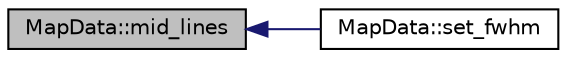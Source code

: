 digraph "MapData::mid_lines"
{
  edge [fontname="Helvetica",fontsize="10",labelfontname="Helvetica",labelfontsize="10"];
  node [fontname="Helvetica",fontsize="10",shape=record];
  rankdir="LR";
  Node1 [label="MapData::mid_lines",height=0.2,width=0.4,color="black", fillcolor="grey75", style="filled" fontcolor="black"];
  Node1 -> Node2 [dir="back",color="midnightblue",fontsize="10",style="solid",fontname="Helvetica"];
  Node2 [label="MapData::set_fwhm",height=0.2,width=0.4,color="black", fillcolor="white", style="filled",URL="$class_map_data.html#a2520ff301a4e5460f9e138f86298b66e",tooltip="MapData::set_fwhm. "];
}
